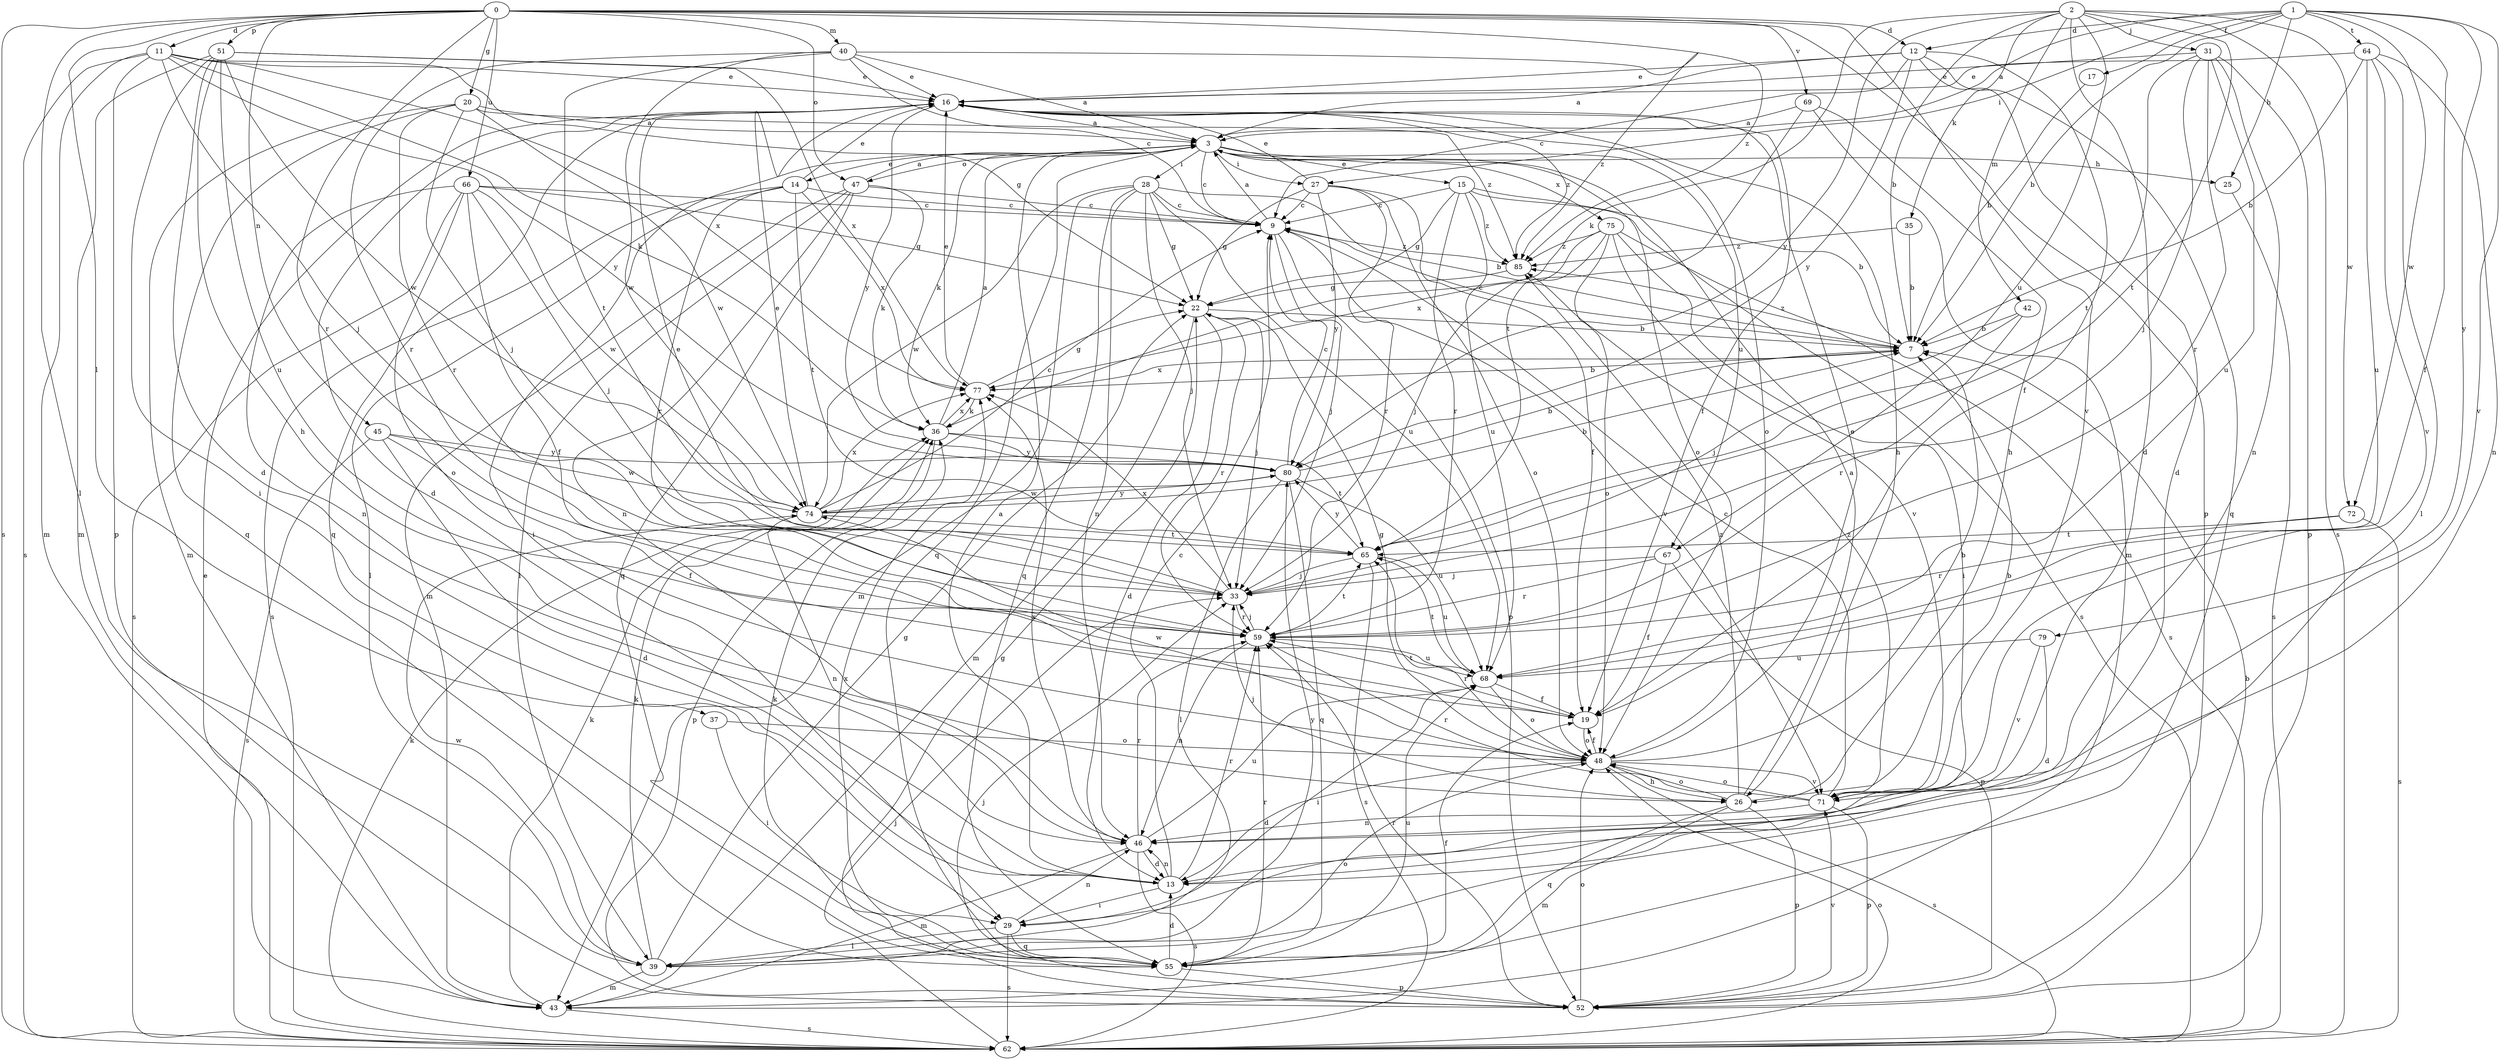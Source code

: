 strict digraph  {
0;
1;
2;
3;
7;
9;
11;
12;
13;
14;
15;
16;
17;
19;
20;
22;
25;
26;
27;
28;
29;
31;
33;
35;
36;
37;
39;
40;
42;
43;
45;
46;
47;
48;
51;
52;
55;
59;
62;
64;
65;
66;
67;
68;
69;
71;
72;
74;
75;
77;
79;
80;
85;
0 -> 11  [label=d];
0 -> 12  [label=d];
0 -> 20  [label=g];
0 -> 37  [label=l];
0 -> 39  [label=l];
0 -> 40  [label=m];
0 -> 45  [label=n];
0 -> 47  [label=o];
0 -> 51  [label=p];
0 -> 52  [label=p];
0 -> 59  [label=r];
0 -> 62  [label=s];
0 -> 66  [label=u];
0 -> 69  [label=v];
0 -> 71  [label=v];
0 -> 85  [label=z];
1 -> 3  [label=a];
1 -> 7  [label=b];
1 -> 12  [label=d];
1 -> 17  [label=f];
1 -> 19  [label=f];
1 -> 25  [label=h];
1 -> 27  [label=i];
1 -> 64  [label=t];
1 -> 71  [label=v];
1 -> 72  [label=w];
1 -> 79  [label=y];
2 -> 7  [label=b];
2 -> 13  [label=d];
2 -> 31  [label=j];
2 -> 35  [label=k];
2 -> 36  [label=k];
2 -> 42  [label=m];
2 -> 62  [label=s];
2 -> 65  [label=t];
2 -> 67  [label=u];
2 -> 72  [label=w];
2 -> 80  [label=y];
3 -> 9  [label=c];
3 -> 14  [label=e];
3 -> 15  [label=e];
3 -> 25  [label=h];
3 -> 27  [label=i];
3 -> 28  [label=i];
3 -> 29  [label=i];
3 -> 36  [label=k];
3 -> 47  [label=o];
3 -> 48  [label=o];
3 -> 55  [label=q];
3 -> 67  [label=u];
3 -> 75  [label=x];
7 -> 9  [label=c];
7 -> 77  [label=x];
7 -> 85  [label=z];
9 -> 3  [label=a];
9 -> 33  [label=j];
9 -> 52  [label=p];
9 -> 71  [label=v];
9 -> 85  [label=z];
11 -> 16  [label=e];
11 -> 22  [label=g];
11 -> 33  [label=j];
11 -> 36  [label=k];
11 -> 43  [label=m];
11 -> 52  [label=p];
11 -> 62  [label=s];
11 -> 77  [label=x];
11 -> 80  [label=y];
12 -> 3  [label=a];
12 -> 9  [label=c];
12 -> 13  [label=d];
12 -> 16  [label=e];
12 -> 19  [label=f];
12 -> 55  [label=q];
12 -> 80  [label=y];
13 -> 3  [label=a];
13 -> 9  [label=c];
13 -> 29  [label=i];
13 -> 46  [label=n];
13 -> 59  [label=r];
14 -> 9  [label=c];
14 -> 16  [label=e];
14 -> 39  [label=l];
14 -> 59  [label=r];
14 -> 62  [label=s];
14 -> 65  [label=t];
14 -> 77  [label=x];
15 -> 7  [label=b];
15 -> 9  [label=c];
15 -> 22  [label=g];
15 -> 59  [label=r];
15 -> 62  [label=s];
15 -> 68  [label=u];
15 -> 85  [label=z];
16 -> 3  [label=a];
16 -> 13  [label=d];
16 -> 19  [label=f];
16 -> 26  [label=h];
16 -> 48  [label=o];
16 -> 55  [label=q];
16 -> 80  [label=y];
16 -> 85  [label=z];
17 -> 7  [label=b];
19 -> 48  [label=o];
19 -> 59  [label=r];
20 -> 3  [label=a];
20 -> 33  [label=j];
20 -> 43  [label=m];
20 -> 55  [label=q];
20 -> 59  [label=r];
20 -> 74  [label=w];
20 -> 85  [label=z];
22 -> 7  [label=b];
22 -> 13  [label=d];
22 -> 33  [label=j];
22 -> 43  [label=m];
22 -> 59  [label=r];
25 -> 62  [label=s];
26 -> 3  [label=a];
26 -> 7  [label=b];
26 -> 33  [label=j];
26 -> 43  [label=m];
26 -> 48  [label=o];
26 -> 52  [label=p];
26 -> 55  [label=q];
26 -> 85  [label=z];
27 -> 9  [label=c];
27 -> 16  [label=e];
27 -> 19  [label=f];
27 -> 22  [label=g];
27 -> 48  [label=o];
27 -> 59  [label=r];
27 -> 80  [label=y];
28 -> 7  [label=b];
28 -> 9  [label=c];
28 -> 22  [label=g];
28 -> 33  [label=j];
28 -> 43  [label=m];
28 -> 46  [label=n];
28 -> 55  [label=q];
28 -> 68  [label=u];
28 -> 74  [label=w];
29 -> 39  [label=l];
29 -> 46  [label=n];
29 -> 55  [label=q];
29 -> 62  [label=s];
31 -> 16  [label=e];
31 -> 33  [label=j];
31 -> 46  [label=n];
31 -> 52  [label=p];
31 -> 59  [label=r];
31 -> 65  [label=t];
31 -> 68  [label=u];
33 -> 16  [label=e];
33 -> 59  [label=r];
33 -> 77  [label=x];
35 -> 7  [label=b];
35 -> 85  [label=z];
36 -> 3  [label=a];
36 -> 52  [label=p];
36 -> 65  [label=t];
36 -> 77  [label=x];
36 -> 80  [label=y];
37 -> 29  [label=i];
37 -> 48  [label=o];
39 -> 22  [label=g];
39 -> 36  [label=k];
39 -> 43  [label=m];
39 -> 48  [label=o];
39 -> 74  [label=w];
39 -> 80  [label=y];
40 -> 3  [label=a];
40 -> 9  [label=c];
40 -> 16  [label=e];
40 -> 59  [label=r];
40 -> 65  [label=t];
40 -> 74  [label=w];
40 -> 85  [label=z];
42 -> 7  [label=b];
42 -> 33  [label=j];
42 -> 59  [label=r];
43 -> 36  [label=k];
43 -> 62  [label=s];
45 -> 13  [label=d];
45 -> 19  [label=f];
45 -> 62  [label=s];
45 -> 74  [label=w];
45 -> 80  [label=y];
46 -> 13  [label=d];
46 -> 43  [label=m];
46 -> 59  [label=r];
46 -> 62  [label=s];
46 -> 68  [label=u];
46 -> 77  [label=x];
47 -> 3  [label=a];
47 -> 9  [label=c];
47 -> 36  [label=k];
47 -> 39  [label=l];
47 -> 43  [label=m];
47 -> 46  [label=n];
47 -> 55  [label=q];
48 -> 7  [label=b];
48 -> 13  [label=d];
48 -> 16  [label=e];
48 -> 19  [label=f];
48 -> 22  [label=g];
48 -> 26  [label=h];
48 -> 62  [label=s];
48 -> 65  [label=t];
48 -> 71  [label=v];
48 -> 74  [label=w];
51 -> 13  [label=d];
51 -> 16  [label=e];
51 -> 26  [label=h];
51 -> 29  [label=i];
51 -> 43  [label=m];
51 -> 68  [label=u];
51 -> 74  [label=w];
51 -> 77  [label=x];
52 -> 7  [label=b];
52 -> 22  [label=g];
52 -> 33  [label=j];
52 -> 48  [label=o];
52 -> 59  [label=r];
52 -> 71  [label=v];
55 -> 13  [label=d];
55 -> 19  [label=f];
55 -> 36  [label=k];
55 -> 52  [label=p];
55 -> 59  [label=r];
55 -> 68  [label=u];
55 -> 77  [label=x];
59 -> 33  [label=j];
59 -> 46  [label=n];
59 -> 65  [label=t];
59 -> 68  [label=u];
62 -> 16  [label=e];
62 -> 33  [label=j];
62 -> 36  [label=k];
62 -> 48  [label=o];
64 -> 7  [label=b];
64 -> 16  [label=e];
64 -> 39  [label=l];
64 -> 46  [label=n];
64 -> 68  [label=u];
64 -> 71  [label=v];
65 -> 33  [label=j];
65 -> 62  [label=s];
65 -> 68  [label=u];
65 -> 80  [label=y];
66 -> 9  [label=c];
66 -> 19  [label=f];
66 -> 22  [label=g];
66 -> 33  [label=j];
66 -> 46  [label=n];
66 -> 48  [label=o];
66 -> 62  [label=s];
66 -> 74  [label=w];
67 -> 19  [label=f];
67 -> 33  [label=j];
67 -> 52  [label=p];
67 -> 59  [label=r];
68 -> 19  [label=f];
68 -> 29  [label=i];
68 -> 48  [label=o];
68 -> 65  [label=t];
69 -> 3  [label=a];
69 -> 26  [label=h];
69 -> 43  [label=m];
69 -> 65  [label=t];
71 -> 9  [label=c];
71 -> 46  [label=n];
71 -> 48  [label=o];
71 -> 52  [label=p];
71 -> 59  [label=r];
71 -> 85  [label=z];
72 -> 59  [label=r];
72 -> 62  [label=s];
72 -> 65  [label=t];
74 -> 7  [label=b];
74 -> 9  [label=c];
74 -> 16  [label=e];
74 -> 46  [label=n];
74 -> 65  [label=t];
74 -> 77  [label=x];
74 -> 80  [label=y];
75 -> 29  [label=i];
75 -> 33  [label=j];
75 -> 48  [label=o];
75 -> 62  [label=s];
75 -> 71  [label=v];
75 -> 77  [label=x];
75 -> 85  [label=z];
77 -> 7  [label=b];
77 -> 16  [label=e];
77 -> 22  [label=g];
77 -> 36  [label=k];
79 -> 13  [label=d];
79 -> 68  [label=u];
79 -> 71  [label=v];
80 -> 7  [label=b];
80 -> 9  [label=c];
80 -> 39  [label=l];
80 -> 55  [label=q];
80 -> 68  [label=u];
80 -> 74  [label=w];
85 -> 22  [label=g];
}
